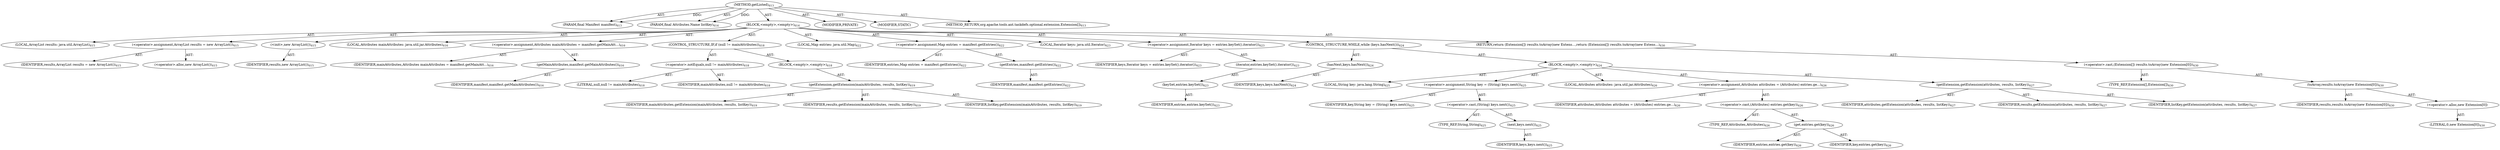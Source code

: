 digraph "getListed" {  
"111669149713" [label = <(METHOD,getListed)<SUB>613</SUB>> ]
"115964117023" [label = <(PARAM,final Manifest manifest)<SUB>613</SUB>> ]
"115964117024" [label = <(PARAM,final Attributes.Name listKey)<SUB>614</SUB>> ]
"25769803827" [label = <(BLOCK,&lt;empty&gt;,&lt;empty&gt;)<SUB>614</SUB>> ]
"94489280537" [label = <(LOCAL,ArrayList results: java.util.ArrayList)<SUB>615</SUB>> ]
"30064771305" [label = <(&lt;operator&gt;.assignment,ArrayList results = new ArrayList())<SUB>615</SUB>> ]
"68719476938" [label = <(IDENTIFIER,results,ArrayList results = new ArrayList())<SUB>615</SUB>> ]
"30064771306" [label = <(&lt;operator&gt;.alloc,new ArrayList())<SUB>615</SUB>> ]
"30064771307" [label = <(&lt;init&gt;,new ArrayList())<SUB>615</SUB>> ]
"68719476939" [label = <(IDENTIFIER,results,new ArrayList())<SUB>615</SUB>> ]
"94489280538" [label = <(LOCAL,Attributes mainAttributes: java.util.jar.Attributes)<SUB>616</SUB>> ]
"30064771308" [label = <(&lt;operator&gt;.assignment,Attributes mainAttributes = manifest.getMainAtt...)<SUB>616</SUB>> ]
"68719476940" [label = <(IDENTIFIER,mainAttributes,Attributes mainAttributes = manifest.getMainAtt...)<SUB>616</SUB>> ]
"30064771309" [label = <(getMainAttributes,manifest.getMainAttributes())<SUB>616</SUB>> ]
"68719476941" [label = <(IDENTIFIER,manifest,manifest.getMainAttributes())<SUB>616</SUB>> ]
"47244640287" [label = <(CONTROL_STRUCTURE,IF,if (null != mainAttributes))<SUB>618</SUB>> ]
"30064771310" [label = <(&lt;operator&gt;.notEquals,null != mainAttributes)<SUB>618</SUB>> ]
"90194313257" [label = <(LITERAL,null,null != mainAttributes)<SUB>618</SUB>> ]
"68719476942" [label = <(IDENTIFIER,mainAttributes,null != mainAttributes)<SUB>618</SUB>> ]
"25769803828" [label = <(BLOCK,&lt;empty&gt;,&lt;empty&gt;)<SUB>618</SUB>> ]
"30064771311" [label = <(getExtension,getExtension(mainAttributes, results, listKey))<SUB>619</SUB>> ]
"68719476943" [label = <(IDENTIFIER,mainAttributes,getExtension(mainAttributes, results, listKey))<SUB>619</SUB>> ]
"68719476944" [label = <(IDENTIFIER,results,getExtension(mainAttributes, results, listKey))<SUB>619</SUB>> ]
"68719476945" [label = <(IDENTIFIER,listKey,getExtension(mainAttributes, results, listKey))<SUB>619</SUB>> ]
"94489280539" [label = <(LOCAL,Map entries: java.util.Map)<SUB>622</SUB>> ]
"30064771312" [label = <(&lt;operator&gt;.assignment,Map entries = manifest.getEntries())<SUB>622</SUB>> ]
"68719476946" [label = <(IDENTIFIER,entries,Map entries = manifest.getEntries())<SUB>622</SUB>> ]
"30064771313" [label = <(getEntries,manifest.getEntries())<SUB>622</SUB>> ]
"68719476947" [label = <(IDENTIFIER,manifest,manifest.getEntries())<SUB>622</SUB>> ]
"94489280540" [label = <(LOCAL,Iterator keys: java.util.Iterator)<SUB>623</SUB>> ]
"30064771314" [label = <(&lt;operator&gt;.assignment,Iterator keys = entries.keySet().iterator())<SUB>623</SUB>> ]
"68719476948" [label = <(IDENTIFIER,keys,Iterator keys = entries.keySet().iterator())<SUB>623</SUB>> ]
"30064771315" [label = <(iterator,entries.keySet().iterator())<SUB>623</SUB>> ]
"30064771316" [label = <(keySet,entries.keySet())<SUB>623</SUB>> ]
"68719476949" [label = <(IDENTIFIER,entries,entries.keySet())<SUB>623</SUB>> ]
"47244640288" [label = <(CONTROL_STRUCTURE,WHILE,while (keys.hasNext()))<SUB>624</SUB>> ]
"30064771317" [label = <(hasNext,keys.hasNext())<SUB>624</SUB>> ]
"68719476950" [label = <(IDENTIFIER,keys,keys.hasNext())<SUB>624</SUB>> ]
"25769803829" [label = <(BLOCK,&lt;empty&gt;,&lt;empty&gt;)<SUB>624</SUB>> ]
"94489280541" [label = <(LOCAL,String key: java.lang.String)<SUB>625</SUB>> ]
"30064771318" [label = <(&lt;operator&gt;.assignment,String key = (String) keys.next())<SUB>625</SUB>> ]
"68719476951" [label = <(IDENTIFIER,key,String key = (String) keys.next())<SUB>625</SUB>> ]
"30064771319" [label = <(&lt;operator&gt;.cast,(String) keys.next())<SUB>625</SUB>> ]
"180388626456" [label = <(TYPE_REF,String,String)<SUB>625</SUB>> ]
"30064771320" [label = <(next,keys.next())<SUB>625</SUB>> ]
"68719476952" [label = <(IDENTIFIER,keys,keys.next())<SUB>625</SUB>> ]
"94489280542" [label = <(LOCAL,Attributes attributes: java.util.jar.Attributes)<SUB>626</SUB>> ]
"30064771321" [label = <(&lt;operator&gt;.assignment,Attributes attributes = (Attributes) entries.ge...)<SUB>626</SUB>> ]
"68719476953" [label = <(IDENTIFIER,attributes,Attributes attributes = (Attributes) entries.ge...)<SUB>626</SUB>> ]
"30064771322" [label = <(&lt;operator&gt;.cast,(Attributes) entries.get(key))<SUB>626</SUB>> ]
"180388626457" [label = <(TYPE_REF,Attributes,Attributes)<SUB>626</SUB>> ]
"30064771323" [label = <(get,entries.get(key))<SUB>626</SUB>> ]
"68719476954" [label = <(IDENTIFIER,entries,entries.get(key))<SUB>626</SUB>> ]
"68719476955" [label = <(IDENTIFIER,key,entries.get(key))<SUB>626</SUB>> ]
"30064771324" [label = <(getExtension,getExtension(attributes, results, listKey))<SUB>627</SUB>> ]
"68719476956" [label = <(IDENTIFIER,attributes,getExtension(attributes, results, listKey))<SUB>627</SUB>> ]
"68719476957" [label = <(IDENTIFIER,results,getExtension(attributes, results, listKey))<SUB>627</SUB>> ]
"68719476958" [label = <(IDENTIFIER,listKey,getExtension(attributes, results, listKey))<SUB>627</SUB>> ]
"146028888083" [label = <(RETURN,return (Extension[]) results.toArray(new Extens...,return (Extension[]) results.toArray(new Extens...)<SUB>630</SUB>> ]
"30064771325" [label = <(&lt;operator&gt;.cast,(Extension[]) results.toArray(new Extension[0]))<SUB>630</SUB>> ]
"180388626458" [label = <(TYPE_REF,Extension[],Extension[])<SUB>630</SUB>> ]
"30064771326" [label = <(toArray,results.toArray(new Extension[0]))<SUB>630</SUB>> ]
"68719476959" [label = <(IDENTIFIER,results,results.toArray(new Extension[0]))<SUB>630</SUB>> ]
"30064771327" [label = <(&lt;operator&gt;.alloc,new Extension[0])> ]
"90194313258" [label = <(LITERAL,0,new Extension[0])<SUB>630</SUB>> ]
"133143986245" [label = <(MODIFIER,PRIVATE)> ]
"133143986246" [label = <(MODIFIER,STATIC)> ]
"128849018897" [label = <(METHOD_RETURN,org.apache.tools.ant.taskdefs.optional.extension.Extension[])<SUB>613</SUB>> ]
  "111669149713" -> "115964117023"  [ label = "AST: "] 
  "111669149713" -> "115964117024"  [ label = "AST: "] 
  "111669149713" -> "25769803827"  [ label = "AST: "] 
  "111669149713" -> "133143986245"  [ label = "AST: "] 
  "111669149713" -> "133143986246"  [ label = "AST: "] 
  "111669149713" -> "128849018897"  [ label = "AST: "] 
  "25769803827" -> "94489280537"  [ label = "AST: "] 
  "25769803827" -> "30064771305"  [ label = "AST: "] 
  "25769803827" -> "30064771307"  [ label = "AST: "] 
  "25769803827" -> "94489280538"  [ label = "AST: "] 
  "25769803827" -> "30064771308"  [ label = "AST: "] 
  "25769803827" -> "47244640287"  [ label = "AST: "] 
  "25769803827" -> "94489280539"  [ label = "AST: "] 
  "25769803827" -> "30064771312"  [ label = "AST: "] 
  "25769803827" -> "94489280540"  [ label = "AST: "] 
  "25769803827" -> "30064771314"  [ label = "AST: "] 
  "25769803827" -> "47244640288"  [ label = "AST: "] 
  "25769803827" -> "146028888083"  [ label = "AST: "] 
  "30064771305" -> "68719476938"  [ label = "AST: "] 
  "30064771305" -> "30064771306"  [ label = "AST: "] 
  "30064771307" -> "68719476939"  [ label = "AST: "] 
  "30064771308" -> "68719476940"  [ label = "AST: "] 
  "30064771308" -> "30064771309"  [ label = "AST: "] 
  "30064771309" -> "68719476941"  [ label = "AST: "] 
  "47244640287" -> "30064771310"  [ label = "AST: "] 
  "47244640287" -> "25769803828"  [ label = "AST: "] 
  "30064771310" -> "90194313257"  [ label = "AST: "] 
  "30064771310" -> "68719476942"  [ label = "AST: "] 
  "25769803828" -> "30064771311"  [ label = "AST: "] 
  "30064771311" -> "68719476943"  [ label = "AST: "] 
  "30064771311" -> "68719476944"  [ label = "AST: "] 
  "30064771311" -> "68719476945"  [ label = "AST: "] 
  "30064771312" -> "68719476946"  [ label = "AST: "] 
  "30064771312" -> "30064771313"  [ label = "AST: "] 
  "30064771313" -> "68719476947"  [ label = "AST: "] 
  "30064771314" -> "68719476948"  [ label = "AST: "] 
  "30064771314" -> "30064771315"  [ label = "AST: "] 
  "30064771315" -> "30064771316"  [ label = "AST: "] 
  "30064771316" -> "68719476949"  [ label = "AST: "] 
  "47244640288" -> "30064771317"  [ label = "AST: "] 
  "47244640288" -> "25769803829"  [ label = "AST: "] 
  "30064771317" -> "68719476950"  [ label = "AST: "] 
  "25769803829" -> "94489280541"  [ label = "AST: "] 
  "25769803829" -> "30064771318"  [ label = "AST: "] 
  "25769803829" -> "94489280542"  [ label = "AST: "] 
  "25769803829" -> "30064771321"  [ label = "AST: "] 
  "25769803829" -> "30064771324"  [ label = "AST: "] 
  "30064771318" -> "68719476951"  [ label = "AST: "] 
  "30064771318" -> "30064771319"  [ label = "AST: "] 
  "30064771319" -> "180388626456"  [ label = "AST: "] 
  "30064771319" -> "30064771320"  [ label = "AST: "] 
  "30064771320" -> "68719476952"  [ label = "AST: "] 
  "30064771321" -> "68719476953"  [ label = "AST: "] 
  "30064771321" -> "30064771322"  [ label = "AST: "] 
  "30064771322" -> "180388626457"  [ label = "AST: "] 
  "30064771322" -> "30064771323"  [ label = "AST: "] 
  "30064771323" -> "68719476954"  [ label = "AST: "] 
  "30064771323" -> "68719476955"  [ label = "AST: "] 
  "30064771324" -> "68719476956"  [ label = "AST: "] 
  "30064771324" -> "68719476957"  [ label = "AST: "] 
  "30064771324" -> "68719476958"  [ label = "AST: "] 
  "146028888083" -> "30064771325"  [ label = "AST: "] 
  "30064771325" -> "180388626458"  [ label = "AST: "] 
  "30064771325" -> "30064771326"  [ label = "AST: "] 
  "30064771326" -> "68719476959"  [ label = "AST: "] 
  "30064771326" -> "30064771327"  [ label = "AST: "] 
  "30064771327" -> "90194313258"  [ label = "AST: "] 
  "111669149713" -> "115964117023"  [ label = "DDG: "] 
  "111669149713" -> "115964117024"  [ label = "DDG: "] 
}
